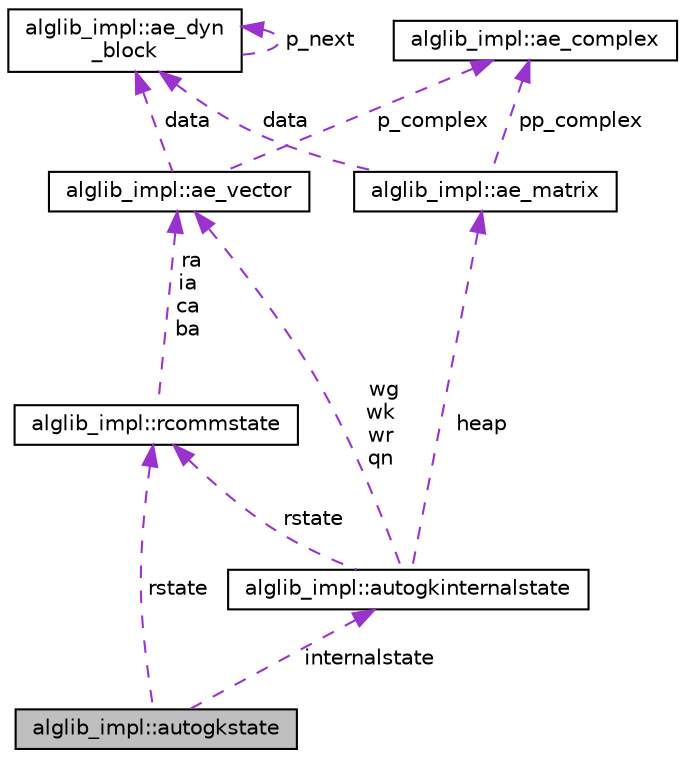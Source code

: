 digraph "alglib_impl::autogkstate"
{
  edge [fontname="Helvetica",fontsize="10",labelfontname="Helvetica",labelfontsize="10"];
  node [fontname="Helvetica",fontsize="10",shape=record];
  Node1 [label="alglib_impl::autogkstate",height=0.2,width=0.4,color="black", fillcolor="grey75", style="filled", fontcolor="black"];
  Node2 -> Node1 [dir="back",color="darkorchid3",fontsize="10",style="dashed",label=" rstate" ,fontname="Helvetica"];
  Node2 [label="alglib_impl::rcommstate",height=0.2,width=0.4,color="black", fillcolor="white", style="filled",URL="$structalglib__impl_1_1rcommstate.html"];
  Node3 -> Node2 [dir="back",color="darkorchid3",fontsize="10",style="dashed",label=" ra\nia\nca\nba" ,fontname="Helvetica"];
  Node3 [label="alglib_impl::ae_vector",height=0.2,width=0.4,color="black", fillcolor="white", style="filled",URL="$structalglib__impl_1_1ae__vector.html"];
  Node4 -> Node3 [dir="back",color="darkorchid3",fontsize="10",style="dashed",label=" data" ,fontname="Helvetica"];
  Node4 [label="alglib_impl::ae_dyn\l_block",height=0.2,width=0.4,color="black", fillcolor="white", style="filled",URL="$structalglib__impl_1_1ae__dyn__block.html"];
  Node4 -> Node4 [dir="back",color="darkorchid3",fontsize="10",style="dashed",label=" p_next" ,fontname="Helvetica"];
  Node5 -> Node3 [dir="back",color="darkorchid3",fontsize="10",style="dashed",label=" p_complex" ,fontname="Helvetica"];
  Node5 [label="alglib_impl::ae_complex",height=0.2,width=0.4,color="black", fillcolor="white", style="filled",URL="$structalglib__impl_1_1ae__complex.html"];
  Node6 -> Node1 [dir="back",color="darkorchid3",fontsize="10",style="dashed",label=" internalstate" ,fontname="Helvetica"];
  Node6 [label="alglib_impl::autogkinternalstate",height=0.2,width=0.4,color="black", fillcolor="white", style="filled",URL="$structalglib__impl_1_1autogkinternalstate.html"];
  Node2 -> Node6 [dir="back",color="darkorchid3",fontsize="10",style="dashed",label=" rstate" ,fontname="Helvetica"];
  Node3 -> Node6 [dir="back",color="darkorchid3",fontsize="10",style="dashed",label=" wg\nwk\nwr\nqn" ,fontname="Helvetica"];
  Node7 -> Node6 [dir="back",color="darkorchid3",fontsize="10",style="dashed",label=" heap" ,fontname="Helvetica"];
  Node7 [label="alglib_impl::ae_matrix",height=0.2,width=0.4,color="black", fillcolor="white", style="filled",URL="$structalglib__impl_1_1ae__matrix.html"];
  Node4 -> Node7 [dir="back",color="darkorchid3",fontsize="10",style="dashed",label=" data" ,fontname="Helvetica"];
  Node5 -> Node7 [dir="back",color="darkorchid3",fontsize="10",style="dashed",label=" pp_complex" ,fontname="Helvetica"];
}
